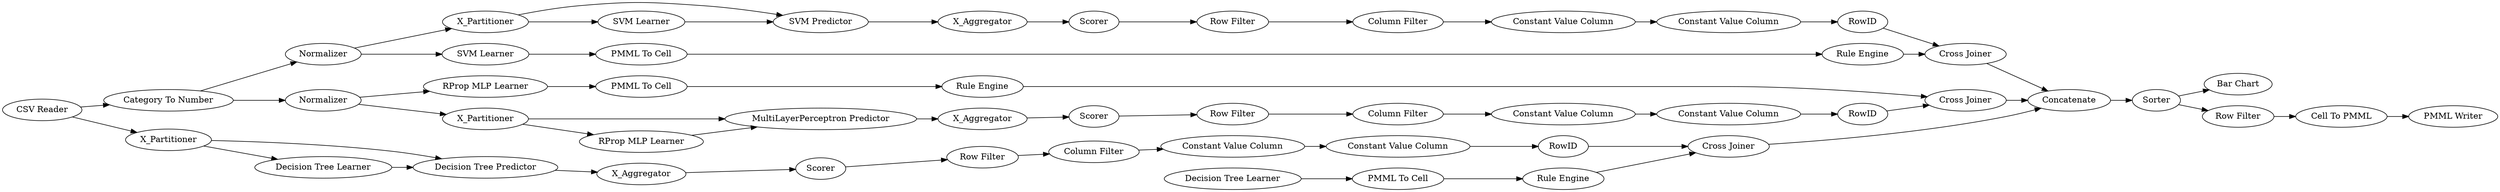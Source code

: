 digraph {
	"1766867704059927551_292" [label="Constant Value Column"]
	"2012869715675205424_294" [label="Column Filter"]
	"4949959320348743295_59" [label="Bar Chart"]
	"8980311783012803876_32" [label="Decision Tree Predictor"]
	"-3065086556968667034_7" [label=X_Aggregator]
	"-5322979525914108835_292" [label="Constant Value Column"]
	"-3065086556968667034_32" [label="MultiLayerPerceptron Predictor"]
	"-3065086556968667034_40" [label=Scorer]
	"-3065086556968667034_31" [label="RProp MLP Learner"]
	"1766867704059927551_294" [label="Column Filter"]
	"8980311783012803876_39" [label=Scorer]
	"-8161354458521620117_40" [label=Normalizer]
	"-8161354458521620117_41" [label=Scorer]
	"-7982686199677559579_35" [label="RProp MLP Learner"]
	"-8161354458521620117_39" [label="Cross Joiner"]
	"-5322979525914108835_293" [label=RowID]
	"-8161354458521620117_32" [label="SVM Predictor"]
	"4949959320348743295_58" [label="Category To Number"]
	"2012869715675205424_290" [label="Constant Value Column"]
	"8980311783012803876_2" [label=X_Partitioner]
	"7857832643336891448_33" [label="Decision Tree Learner"]
	"2012869715675205424_9" [label="Row Filter"]
	"-8161354458521620117_2" [label=X_Partitioner]
	"4949959320348743295_52" [label=Sorter]
	"8933107387579682073_35" [label="Rule Engine"]
	"2012869715675205424_292" [label="Constant Value Column"]
	"1766867704059927551_9" [label="Row Filter"]
	"7857832643336891448_34" [label="Rule Engine"]
	"1766867704059927551_290" [label="Constant Value Column"]
	"-8161354458521620117_31" [label="SVM Learner"]
	"-3065086556968667034_38" [label="Cross Joiner"]
	"-7982686199677559579_22" [label="PMML To Cell"]
	"8933107387579682073_33" [label="SVM Learner"]
	"8980311783012803876_7" [label=X_Aggregator]
	"4949959320348743295_53" [label="Row Filter"]
	"-5322979525914108835_290" [label="Constant Value Column"]
	"4949959320348743295_54" [label="Cell To PMML"]
	"7857832643336891448_28" [label="PMML To Cell"]
	"8980311783012803876_31" [label="Decision Tree Learner"]
	"-3065086556968667034_2" [label=X_Partitioner]
	"-7982686199677559579_34" [label="Rule Engine"]
	"4949959320348743295_61" [label="PMML Writer"]
	"1766867704059927551_293" [label=RowID]
	"4949959320348743295_63" [label="CSV Reader"]
	"8933107387579682073_34" [label="PMML To Cell"]
	"-8161354458521620117_7" [label=X_Aggregator]
	"8980311783012803876_38" [label="Cross Joiner"]
	"4949959320348743295_60" [label=Concatenate]
	"-5322979525914108835_294" [label="Column Filter"]
	"-5322979525914108835_9" [label="Row Filter"]
	"2012869715675205424_293" [label=RowID]
	"-3065086556968667034_39" [label=Normalizer]
	"-5322979525914108835_290" -> "-5322979525914108835_292"
	"-8161354458521620117_40" -> "8933107387579682073_33"
	"7857832643336891448_33" -> "7857832643336891448_28"
	"-3065086556968667034_39" -> "-3065086556968667034_2"
	"-8161354458521620117_2" -> "-8161354458521620117_31"
	"1766867704059927551_9" -> "1766867704059927551_294"
	"2012869715675205424_9" -> "2012869715675205424_294"
	"8980311783012803876_2" -> "8980311783012803876_32"
	"4949959320348743295_52" -> "4949959320348743295_53"
	"2012869715675205424_293" -> "-8161354458521620117_39"
	"-8161354458521620117_39" -> "4949959320348743295_60"
	"-3065086556968667034_32" -> "-3065086556968667034_7"
	"-5322979525914108835_9" -> "-5322979525914108835_294"
	"-8161354458521620117_32" -> "-8161354458521620117_7"
	"2012869715675205424_290" -> "2012869715675205424_292"
	"-3065086556968667034_40" -> "-5322979525914108835_9"
	"8980311783012803876_7" -> "8980311783012803876_39"
	"-8161354458521620117_2" -> "-8161354458521620117_32"
	"1766867704059927551_290" -> "1766867704059927551_292"
	"8980311783012803876_32" -> "8980311783012803876_7"
	"-8161354458521620117_31" -> "-8161354458521620117_32"
	"-8161354458521620117_40" -> "-8161354458521620117_2"
	"-7982686199677559579_34" -> "-3065086556968667034_38"
	"8933107387579682073_35" -> "-8161354458521620117_39"
	"-3065086556968667034_38" -> "4949959320348743295_60"
	"4949959320348743295_63" -> "8980311783012803876_2"
	"-8161354458521620117_41" -> "2012869715675205424_9"
	"8980311783012803876_38" -> "4949959320348743295_60"
	"8980311783012803876_39" -> "1766867704059927551_9"
	"4949959320348743295_60" -> "4949959320348743295_52"
	"-3065086556968667034_7" -> "-3065086556968667034_40"
	"7857832643336891448_28" -> "7857832643336891448_34"
	"8980311783012803876_31" -> "8980311783012803876_32"
	"2012869715675205424_292" -> "2012869715675205424_293"
	"-5322979525914108835_292" -> "-5322979525914108835_293"
	"-7982686199677559579_22" -> "-7982686199677559579_34"
	"7857832643336891448_34" -> "8980311783012803876_38"
	"8980311783012803876_2" -> "8980311783012803876_31"
	"-3065086556968667034_31" -> "-3065086556968667034_32"
	"2012869715675205424_294" -> "2012869715675205424_290"
	"8933107387579682073_34" -> "8933107387579682073_35"
	"8933107387579682073_33" -> "8933107387579682073_34"
	"1766867704059927551_292" -> "1766867704059927551_293"
	"1766867704059927551_293" -> "8980311783012803876_38"
	"1766867704059927551_294" -> "1766867704059927551_290"
	"-3065086556968667034_2" -> "-3065086556968667034_31"
	"4949959320348743295_53" -> "4949959320348743295_54"
	"-7982686199677559579_35" -> "-7982686199677559579_22"
	"4949959320348743295_63" -> "4949959320348743295_58"
	"-8161354458521620117_7" -> "-8161354458521620117_41"
	"-5322979525914108835_294" -> "-5322979525914108835_290"
	"-3065086556968667034_39" -> "-7982686199677559579_35"
	"4949959320348743295_58" -> "-3065086556968667034_39"
	"4949959320348743295_52" -> "4949959320348743295_59"
	"-5322979525914108835_293" -> "-3065086556968667034_38"
	"-3065086556968667034_2" -> "-3065086556968667034_32"
	"4949959320348743295_54" -> "4949959320348743295_61"
	"4949959320348743295_58" -> "-8161354458521620117_40"
	rankdir=LR
}
